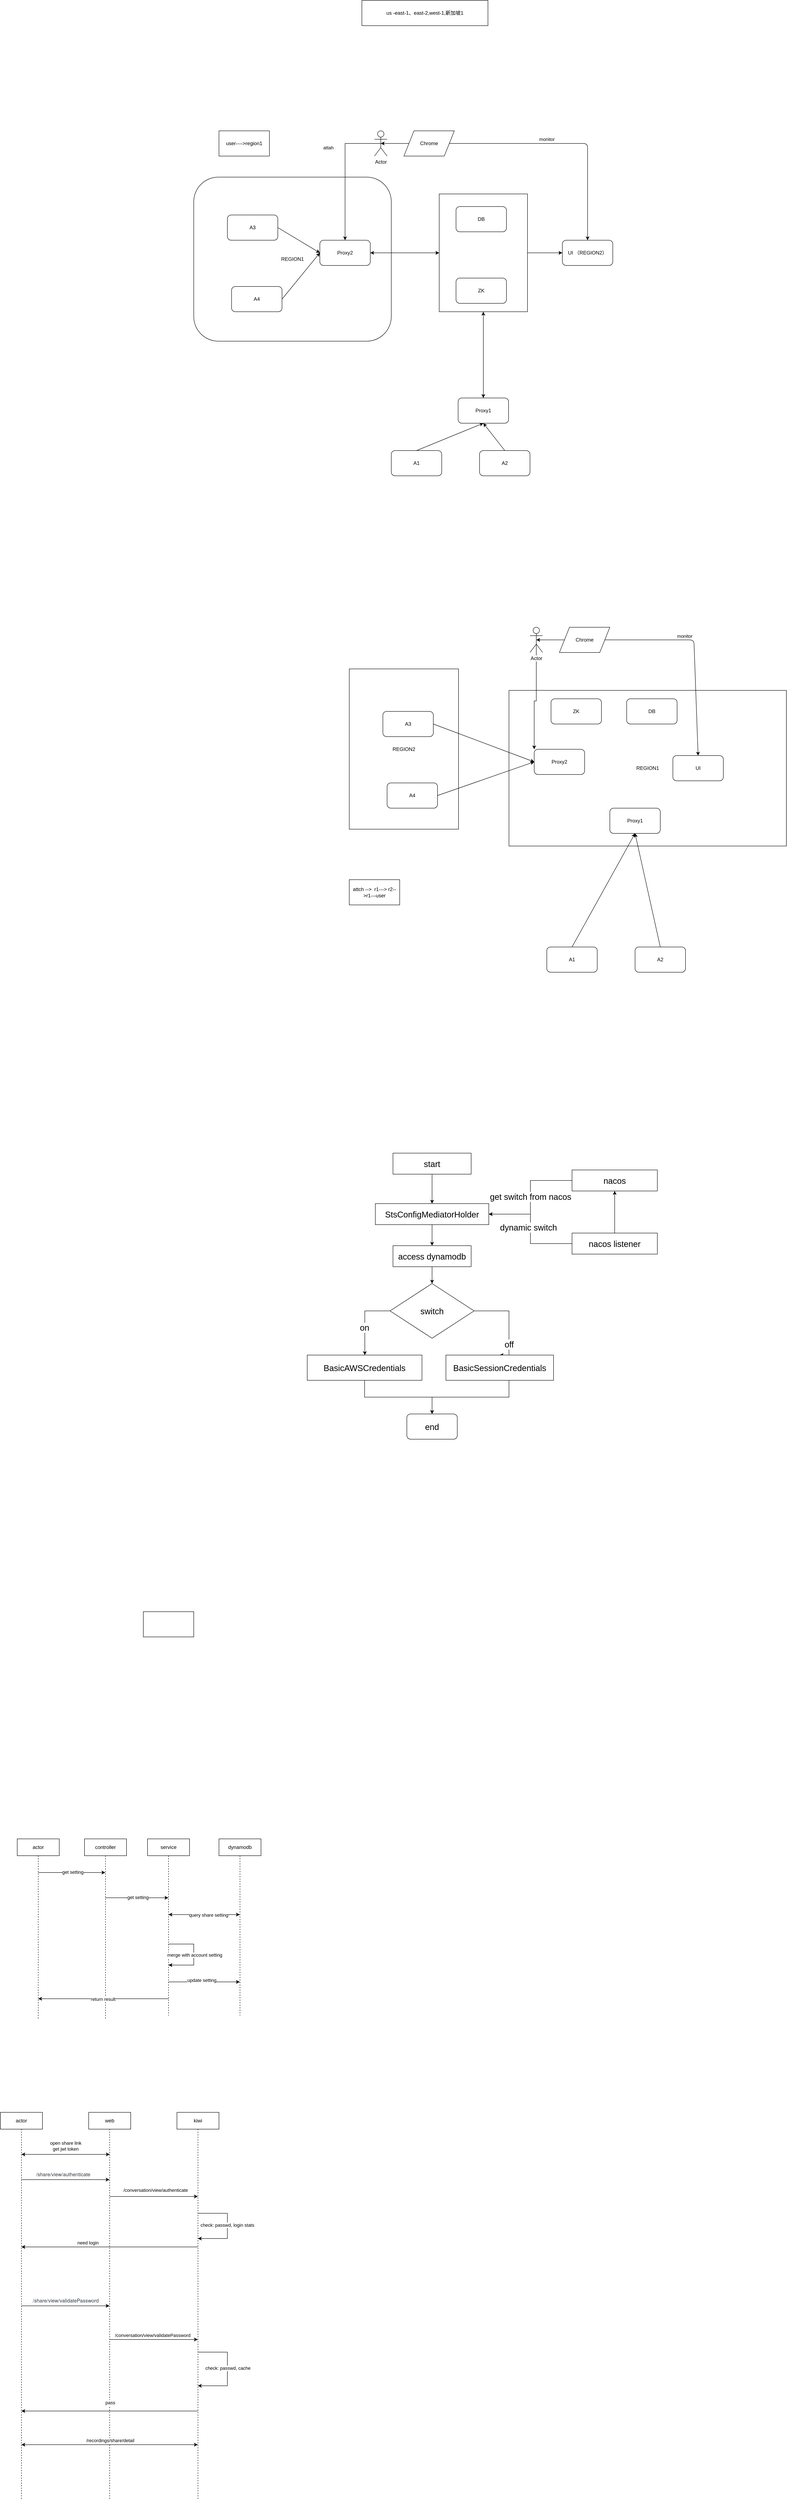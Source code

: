 <mxfile version="21.3.3" type="github">
  <diagram id="3rOCGKYBG2pdvaZSM_1T" name="Page-1">
    <mxGraphModel dx="2071" dy="811" grid="1" gridSize="10" guides="1" tooltips="1" connect="1" arrows="1" fold="1" page="1" pageScale="1" pageWidth="827" pageHeight="1169" math="0" shadow="0">
      <root>
        <mxCell id="0" />
        <mxCell id="1" parent="0" />
        <mxCell id="50LBui8sS1tnswhIV1ka-1" value="REGION2" style="rounded=0;whiteSpace=wrap;html=1;" parent="1" vertex="1">
          <mxGeometry x="250" y="1799" width="260" height="381" as="geometry" />
        </mxCell>
        <mxCell id="50LBui8sS1tnswhIV1ka-2" value="REGION1" style="rounded=1;whiteSpace=wrap;html=1;" parent="1" vertex="1">
          <mxGeometry x="-120" y="630" width="470" height="390" as="geometry" />
        </mxCell>
        <mxCell id="50LBui8sS1tnswhIV1ka-3" value="" style="rounded=0;whiteSpace=wrap;html=1;" parent="1" vertex="1">
          <mxGeometry x="464" y="670" width="210" height="280" as="geometry" />
        </mxCell>
        <mxCell id="50LBui8sS1tnswhIV1ka-4" value="UI （REGION2）" style="rounded=1;whiteSpace=wrap;html=1;" parent="1" vertex="1">
          <mxGeometry x="757" y="780" width="120" height="60" as="geometry" />
        </mxCell>
        <mxCell id="50LBui8sS1tnswhIV1ka-5" value="Proxy1" style="rounded=1;whiteSpace=wrap;html=1;" parent="1" vertex="1">
          <mxGeometry x="509" y="1155" width="120" height="60" as="geometry" />
        </mxCell>
        <mxCell id="50LBui8sS1tnswhIV1ka-6" value="DB" style="rounded=1;whiteSpace=wrap;html=1;" parent="1" vertex="1">
          <mxGeometry x="504" y="700" width="120" height="60" as="geometry" />
        </mxCell>
        <mxCell id="50LBui8sS1tnswhIV1ka-7" value="ZK" style="rounded=1;whiteSpace=wrap;html=1;" parent="1" vertex="1">
          <mxGeometry x="504" y="870" width="120" height="60" as="geometry" />
        </mxCell>
        <mxCell id="50LBui8sS1tnswhIV1ka-8" value="Proxy2" style="rounded=1;whiteSpace=wrap;html=1;" parent="1" vertex="1">
          <mxGeometry x="180" y="780" width="120" height="60" as="geometry" />
        </mxCell>
        <mxCell id="50LBui8sS1tnswhIV1ka-9" value="" style="endArrow=classic;startArrow=classic;html=1;entryX=0.5;entryY=1;entryDx=0;entryDy=0;exitX=0.5;exitY=0;exitDx=0;exitDy=0;" parent="1" source="50LBui8sS1tnswhIV1ka-5" target="50LBui8sS1tnswhIV1ka-3" edge="1">
          <mxGeometry width="50" height="50" relative="1" as="geometry">
            <mxPoint x="440" y="1120" as="sourcePoint" />
            <mxPoint x="490" y="1070" as="targetPoint" />
          </mxGeometry>
        </mxCell>
        <mxCell id="50LBui8sS1tnswhIV1ka-10" value="" style="endArrow=classic;startArrow=classic;html=1;entryX=0;entryY=0.5;entryDx=0;entryDy=0;exitX=1;exitY=0.5;exitDx=0;exitDy=0;" parent="1" source="50LBui8sS1tnswhIV1ka-8" target="50LBui8sS1tnswhIV1ka-3" edge="1">
          <mxGeometry width="50" height="50" relative="1" as="geometry">
            <mxPoint x="440" y="1120" as="sourcePoint" />
            <mxPoint x="490" y="1070" as="targetPoint" />
          </mxGeometry>
        </mxCell>
        <mxCell id="50LBui8sS1tnswhIV1ka-11" value="A1" style="rounded=1;whiteSpace=wrap;html=1;" parent="1" vertex="1">
          <mxGeometry x="350" y="1280" width="120" height="60" as="geometry" />
        </mxCell>
        <mxCell id="50LBui8sS1tnswhIV1ka-12" value="A2" style="rounded=1;whiteSpace=wrap;html=1;" parent="1" vertex="1">
          <mxGeometry x="560" y="1280" width="120" height="60" as="geometry" />
        </mxCell>
        <mxCell id="50LBui8sS1tnswhIV1ka-13" value="A3" style="rounded=1;whiteSpace=wrap;html=1;" parent="1" vertex="1">
          <mxGeometry x="-40" y="720" width="120" height="60" as="geometry" />
        </mxCell>
        <mxCell id="50LBui8sS1tnswhIV1ka-14" value="A4" style="rounded=1;whiteSpace=wrap;html=1;" parent="1" vertex="1">
          <mxGeometry x="-30" y="890" width="120" height="60" as="geometry" />
        </mxCell>
        <mxCell id="50LBui8sS1tnswhIV1ka-15" value="" style="endArrow=classic;html=1;exitX=1;exitY=0.5;exitDx=0;exitDy=0;entryX=0;entryY=0.5;entryDx=0;entryDy=0;" parent="1" source="50LBui8sS1tnswhIV1ka-13" target="50LBui8sS1tnswhIV1ka-8" edge="1">
          <mxGeometry width="50" height="50" relative="1" as="geometry">
            <mxPoint x="440" y="1120" as="sourcePoint" />
            <mxPoint x="490" y="1070" as="targetPoint" />
          </mxGeometry>
        </mxCell>
        <mxCell id="50LBui8sS1tnswhIV1ka-16" value="" style="endArrow=classic;html=1;exitX=1;exitY=0.5;exitDx=0;exitDy=0;entryX=0;entryY=0.5;entryDx=0;entryDy=0;" parent="1" source="50LBui8sS1tnswhIV1ka-14" target="50LBui8sS1tnswhIV1ka-8" edge="1">
          <mxGeometry width="50" height="50" relative="1" as="geometry">
            <mxPoint x="440" y="1120" as="sourcePoint" />
            <mxPoint x="490" y="1070" as="targetPoint" />
          </mxGeometry>
        </mxCell>
        <mxCell id="50LBui8sS1tnswhIV1ka-17" value="" style="endArrow=classic;html=1;exitX=0.5;exitY=0;exitDx=0;exitDy=0;entryX=0.5;entryY=1;entryDx=0;entryDy=0;" parent="1" source="50LBui8sS1tnswhIV1ka-11" target="50LBui8sS1tnswhIV1ka-5" edge="1">
          <mxGeometry width="50" height="50" relative="1" as="geometry">
            <mxPoint x="440" y="1120" as="sourcePoint" />
            <mxPoint x="490" y="1070" as="targetPoint" />
          </mxGeometry>
        </mxCell>
        <mxCell id="50LBui8sS1tnswhIV1ka-18" value="" style="endArrow=classic;html=1;exitX=0.5;exitY=0;exitDx=0;exitDy=0;entryX=0.5;entryY=1;entryDx=0;entryDy=0;" parent="1" source="50LBui8sS1tnswhIV1ka-12" target="50LBui8sS1tnswhIV1ka-5" edge="1">
          <mxGeometry width="50" height="50" relative="1" as="geometry">
            <mxPoint x="440" y="1120" as="sourcePoint" />
            <mxPoint x="490" y="1070" as="targetPoint" />
          </mxGeometry>
        </mxCell>
        <mxCell id="50LBui8sS1tnswhIV1ka-19" value="" style="endArrow=classic;html=1;entryX=0;entryY=0.5;entryDx=0;entryDy=0;exitX=1;exitY=0.5;exitDx=0;exitDy=0;" parent="1" source="50LBui8sS1tnswhIV1ka-3" target="50LBui8sS1tnswhIV1ka-4" edge="1">
          <mxGeometry width="50" height="50" relative="1" as="geometry">
            <mxPoint x="440" y="1120" as="sourcePoint" />
            <mxPoint x="490" y="1070" as="targetPoint" />
          </mxGeometry>
        </mxCell>
        <mxCell id="50LBui8sS1tnswhIV1ka-20" style="edgeStyle=orthogonalEdgeStyle;rounded=0;orthogonalLoop=1;jettySize=auto;html=1;exitX=0.5;exitY=0.5;exitDx=0;exitDy=0;exitPerimeter=0;" parent="1" source="50LBui8sS1tnswhIV1ka-22" target="50LBui8sS1tnswhIV1ka-8" edge="1">
          <mxGeometry relative="1" as="geometry" />
        </mxCell>
        <mxCell id="50LBui8sS1tnswhIV1ka-21" value="attah" style="edgeLabel;html=1;align=center;verticalAlign=middle;resizable=0;points=[];" parent="50LBui8sS1tnswhIV1ka-20" vertex="1" connectable="0">
          <mxGeometry x="-0.46" y="23" relative="1" as="geometry">
            <mxPoint x="-63" y="10" as="offset" />
          </mxGeometry>
        </mxCell>
        <mxCell id="50LBui8sS1tnswhIV1ka-22" value="Actor" style="shape=umlActor;verticalLabelPosition=bottom;labelBackgroundColor=#ffffff;verticalAlign=top;html=1;outlineConnect=0;" parent="1" vertex="1">
          <mxGeometry x="310" y="520" width="30" height="60" as="geometry" />
        </mxCell>
        <mxCell id="50LBui8sS1tnswhIV1ka-23" value="" style="endArrow=classic;startArrow=classic;html=1;exitX=0.5;exitY=0.5;exitDx=0;exitDy=0;exitPerimeter=0;entryX=0.5;entryY=0;entryDx=0;entryDy=0;" parent="1" source="50LBui8sS1tnswhIV1ka-22" target="50LBui8sS1tnswhIV1ka-4" edge="1">
          <mxGeometry width="50" height="50" relative="1" as="geometry">
            <mxPoint x="325" y="550" as="sourcePoint" />
            <mxPoint x="817" y="780" as="targetPoint" />
            <Array as="points">
              <mxPoint x="817" y="550" />
            </Array>
          </mxGeometry>
        </mxCell>
        <mxCell id="50LBui8sS1tnswhIV1ka-24" value="monitor" style="edgeLabel;html=1;align=center;verticalAlign=middle;resizable=0;points=[];" parent="50LBui8sS1tnswhIV1ka-23" vertex="1" connectable="0">
          <mxGeometry x="0.155" relative="1" as="geometry">
            <mxPoint x="-22" y="-10" as="offset" />
          </mxGeometry>
        </mxCell>
        <mxCell id="50LBui8sS1tnswhIV1ka-25" value="Chrome" style="shape=parallelogram;perimeter=parallelogramPerimeter;whiteSpace=wrap;html=1;" parent="1" vertex="1">
          <mxGeometry x="380" y="520" width="120" height="60" as="geometry" />
        </mxCell>
        <mxCell id="50LBui8sS1tnswhIV1ka-26" value="REGION1" style="rounded=0;whiteSpace=wrap;html=1;" parent="1" vertex="1">
          <mxGeometry x="630" y="1850" width="660" height="370" as="geometry" />
        </mxCell>
        <mxCell id="50LBui8sS1tnswhIV1ka-27" value="UI" style="rounded=1;whiteSpace=wrap;html=1;" parent="1" vertex="1">
          <mxGeometry x="1020" y="2005" width="120" height="60" as="geometry" />
        </mxCell>
        <mxCell id="50LBui8sS1tnswhIV1ka-28" value="Proxy1" style="rounded=1;whiteSpace=wrap;html=1;" parent="1" vertex="1">
          <mxGeometry x="870" y="2130" width="120" height="60" as="geometry" />
        </mxCell>
        <mxCell id="50LBui8sS1tnswhIV1ka-29" value="DB" style="rounded=1;whiteSpace=wrap;html=1;" parent="1" vertex="1">
          <mxGeometry x="910" y="1870" width="120" height="60" as="geometry" />
        </mxCell>
        <mxCell id="50LBui8sS1tnswhIV1ka-30" value="ZK" style="rounded=1;whiteSpace=wrap;html=1;" parent="1" vertex="1">
          <mxGeometry x="730" y="1870" width="120" height="60" as="geometry" />
        </mxCell>
        <mxCell id="50LBui8sS1tnswhIV1ka-31" value="Proxy2" style="rounded=1;whiteSpace=wrap;html=1;" parent="1" vertex="1">
          <mxGeometry x="690" y="1990" width="120" height="60" as="geometry" />
        </mxCell>
        <mxCell id="50LBui8sS1tnswhIV1ka-32" value="A1" style="rounded=1;whiteSpace=wrap;html=1;" parent="1" vertex="1">
          <mxGeometry x="720" y="2460" width="120" height="60" as="geometry" />
        </mxCell>
        <mxCell id="50LBui8sS1tnswhIV1ka-33" value="A2" style="rounded=1;whiteSpace=wrap;html=1;" parent="1" vertex="1">
          <mxGeometry x="930" y="2460" width="120" height="60" as="geometry" />
        </mxCell>
        <mxCell id="50LBui8sS1tnswhIV1ka-34" value="A3" style="rounded=1;whiteSpace=wrap;html=1;" parent="1" vertex="1">
          <mxGeometry x="330" y="1900" width="120" height="60" as="geometry" />
        </mxCell>
        <mxCell id="50LBui8sS1tnswhIV1ka-35" value="A4" style="rounded=1;whiteSpace=wrap;html=1;" parent="1" vertex="1">
          <mxGeometry x="340" y="2070" width="120" height="60" as="geometry" />
        </mxCell>
        <mxCell id="50LBui8sS1tnswhIV1ka-36" value="" style="endArrow=classic;html=1;exitX=1;exitY=0.5;exitDx=0;exitDy=0;entryX=0;entryY=0.5;entryDx=0;entryDy=0;" parent="1" source="50LBui8sS1tnswhIV1ka-34" target="50LBui8sS1tnswhIV1ka-31" edge="1">
          <mxGeometry width="50" height="50" relative="1" as="geometry">
            <mxPoint x="810" y="2300" as="sourcePoint" />
            <mxPoint x="860" y="2250" as="targetPoint" />
          </mxGeometry>
        </mxCell>
        <mxCell id="50LBui8sS1tnswhIV1ka-37" value="" style="endArrow=classic;html=1;exitX=1;exitY=0.5;exitDx=0;exitDy=0;entryX=0;entryY=0.5;entryDx=0;entryDy=0;" parent="1" source="50LBui8sS1tnswhIV1ka-35" target="50LBui8sS1tnswhIV1ka-31" edge="1">
          <mxGeometry width="50" height="50" relative="1" as="geometry">
            <mxPoint x="810" y="2300" as="sourcePoint" />
            <mxPoint x="860" y="2250" as="targetPoint" />
          </mxGeometry>
        </mxCell>
        <mxCell id="50LBui8sS1tnswhIV1ka-38" value="" style="endArrow=classic;html=1;exitX=0.5;exitY=0;exitDx=0;exitDy=0;entryX=0.5;entryY=1;entryDx=0;entryDy=0;" parent="1" source="50LBui8sS1tnswhIV1ka-32" target="50LBui8sS1tnswhIV1ka-28" edge="1">
          <mxGeometry width="50" height="50" relative="1" as="geometry">
            <mxPoint x="810" y="2300" as="sourcePoint" />
            <mxPoint x="860" y="2250" as="targetPoint" />
          </mxGeometry>
        </mxCell>
        <mxCell id="50LBui8sS1tnswhIV1ka-39" value="" style="endArrow=classic;html=1;exitX=0.5;exitY=0;exitDx=0;exitDy=0;entryX=0.5;entryY=1;entryDx=0;entryDy=0;" parent="1" source="50LBui8sS1tnswhIV1ka-33" target="50LBui8sS1tnswhIV1ka-28" edge="1">
          <mxGeometry width="50" height="50" relative="1" as="geometry">
            <mxPoint x="810" y="2300" as="sourcePoint" />
            <mxPoint x="860" y="2250" as="targetPoint" />
          </mxGeometry>
        </mxCell>
        <mxCell id="50LBui8sS1tnswhIV1ka-40" style="edgeStyle=orthogonalEdgeStyle;rounded=0;orthogonalLoop=1;jettySize=auto;html=1;exitX=0.5;exitY=0.5;exitDx=0;exitDy=0;exitPerimeter=0;entryX=0;entryY=0;entryDx=0;entryDy=0;" parent="1" source="50LBui8sS1tnswhIV1ka-41" target="50LBui8sS1tnswhIV1ka-31" edge="1">
          <mxGeometry relative="1" as="geometry" />
        </mxCell>
        <mxCell id="50LBui8sS1tnswhIV1ka-41" value="Actor" style="shape=umlActor;verticalLabelPosition=bottom;labelBackgroundColor=#ffffff;verticalAlign=top;html=1;outlineConnect=0;" parent="1" vertex="1">
          <mxGeometry x="680" y="1700" width="30" height="60" as="geometry" />
        </mxCell>
        <mxCell id="50LBui8sS1tnswhIV1ka-42" value="" style="endArrow=classic;startArrow=classic;html=1;exitX=0.5;exitY=0.5;exitDx=0;exitDy=0;exitPerimeter=0;entryX=0.5;entryY=0;entryDx=0;entryDy=0;" parent="1" source="50LBui8sS1tnswhIV1ka-41" target="50LBui8sS1tnswhIV1ka-27" edge="1">
          <mxGeometry width="50" height="50" relative="1" as="geometry">
            <mxPoint x="695" y="1730" as="sourcePoint" />
            <mxPoint x="1187" y="1960" as="targetPoint" />
            <Array as="points">
              <mxPoint x="1070" y="1730" />
            </Array>
          </mxGeometry>
        </mxCell>
        <mxCell id="50LBui8sS1tnswhIV1ka-43" value="monitor" style="edgeLabel;html=1;align=center;verticalAlign=middle;resizable=0;points=[];" parent="50LBui8sS1tnswhIV1ka-42" vertex="1" connectable="0">
          <mxGeometry x="0.155" relative="1" as="geometry">
            <mxPoint x="-22" y="-10" as="offset" />
          </mxGeometry>
        </mxCell>
        <mxCell id="50LBui8sS1tnswhIV1ka-44" value="Chrome" style="shape=parallelogram;perimeter=parallelogramPerimeter;whiteSpace=wrap;html=1;" parent="1" vertex="1">
          <mxGeometry x="750" y="1700" width="120" height="60" as="geometry" />
        </mxCell>
        <mxCell id="50LBui8sS1tnswhIV1ka-45" value="attch --&amp;gt;&amp;nbsp; r1---&amp;gt; r2--&amp;gt;r1---user" style="rounded=0;whiteSpace=wrap;html=1;" parent="1" vertex="1">
          <mxGeometry x="250" y="2300" width="120" height="60" as="geometry" />
        </mxCell>
        <mxCell id="50LBui8sS1tnswhIV1ka-46" value="user----&amp;gt;region1" style="rounded=0;whiteSpace=wrap;html=1;" parent="1" vertex="1">
          <mxGeometry x="-60" y="520" width="120" height="60" as="geometry" />
        </mxCell>
        <mxCell id="50LBui8sS1tnswhIV1ka-47" value="us -east-1、east-2,west-1,新加坡1" style="rounded=0;whiteSpace=wrap;html=1;" parent="1" vertex="1">
          <mxGeometry x="280" y="210" width="300" height="60" as="geometry" />
        </mxCell>
        <mxCell id="GGoEMhuIVAGTVx5QSTLp-7" value="" style="edgeStyle=orthogonalEdgeStyle;rounded=0;orthogonalLoop=1;jettySize=auto;html=1;fontSize=20;" parent="1" source="GGoEMhuIVAGTVx5QSTLp-1" target="GGoEMhuIVAGTVx5QSTLp-2" edge="1">
          <mxGeometry relative="1" as="geometry" />
        </mxCell>
        <mxCell id="GGoEMhuIVAGTVx5QSTLp-1" value="&lt;font style=&quot;font-size: 20px;&quot;&gt;start&lt;/font&gt;" style="rounded=0;whiteSpace=wrap;html=1;" parent="1" vertex="1">
          <mxGeometry x="354" y="2950" width="186" height="50" as="geometry" />
        </mxCell>
        <mxCell id="GGoEMhuIVAGTVx5QSTLp-8" value="" style="edgeStyle=orthogonalEdgeStyle;rounded=0;orthogonalLoop=1;jettySize=auto;html=1;fontSize=20;" parent="1" source="GGoEMhuIVAGTVx5QSTLp-2" target="GGoEMhuIVAGTVx5QSTLp-4" edge="1">
          <mxGeometry relative="1" as="geometry" />
        </mxCell>
        <mxCell id="GGoEMhuIVAGTVx5QSTLp-2" value="&lt;font style=&quot;font-size: 20px;&quot;&gt;StsConfigMediatorHolder&lt;/font&gt;" style="rounded=0;whiteSpace=wrap;html=1;" parent="1" vertex="1">
          <mxGeometry x="312" y="3070" width="270" height="50" as="geometry" />
        </mxCell>
        <mxCell id="GGoEMhuIVAGTVx5QSTLp-5" style="edgeStyle=orthogonalEdgeStyle;rounded=0;orthogonalLoop=1;jettySize=auto;html=1;entryX=1;entryY=0.5;entryDx=0;entryDy=0;fontSize=20;" parent="1" source="GGoEMhuIVAGTVx5QSTLp-3" target="GGoEMhuIVAGTVx5QSTLp-2" edge="1">
          <mxGeometry relative="1" as="geometry" />
        </mxCell>
        <mxCell id="GGoEMhuIVAGTVx5QSTLp-6" value="get switch from nacos" style="edgeLabel;html=1;align=center;verticalAlign=middle;resizable=0;points=[];fontSize=20;" parent="GGoEMhuIVAGTVx5QSTLp-5" vertex="1" connectable="0">
          <mxGeometry x="-0.017" relative="1" as="geometry">
            <mxPoint as="offset" />
          </mxGeometry>
        </mxCell>
        <mxCell id="GGoEMhuIVAGTVx5QSTLp-3" value="&lt;font style=&quot;font-size: 20px;&quot;&gt;nacos&lt;/font&gt;" style="rounded=0;whiteSpace=wrap;html=1;" parent="1" vertex="1">
          <mxGeometry x="780" y="2990" width="203" height="50" as="geometry" />
        </mxCell>
        <mxCell id="GGoEMhuIVAGTVx5QSTLp-15" value="" style="edgeStyle=orthogonalEdgeStyle;rounded=0;orthogonalLoop=1;jettySize=auto;html=1;fontSize=20;" parent="1" source="GGoEMhuIVAGTVx5QSTLp-4" target="GGoEMhuIVAGTVx5QSTLp-14" edge="1">
          <mxGeometry relative="1" as="geometry" />
        </mxCell>
        <mxCell id="GGoEMhuIVAGTVx5QSTLp-4" value="&lt;font style=&quot;font-size: 20px;&quot;&gt;access dynamodb&lt;/font&gt;" style="rounded=0;whiteSpace=wrap;html=1;" parent="1" vertex="1">
          <mxGeometry x="354" y="3170" width="186" height="50" as="geometry" />
        </mxCell>
        <mxCell id="GGoEMhuIVAGTVx5QSTLp-11" value="" style="edgeStyle=orthogonalEdgeStyle;rounded=0;orthogonalLoop=1;jettySize=auto;html=1;fontSize=20;" parent="1" source="GGoEMhuIVAGTVx5QSTLp-10" target="GGoEMhuIVAGTVx5QSTLp-3" edge="1">
          <mxGeometry relative="1" as="geometry" />
        </mxCell>
        <mxCell id="GGoEMhuIVAGTVx5QSTLp-12" style="edgeStyle=orthogonalEdgeStyle;rounded=0;orthogonalLoop=1;jettySize=auto;html=1;entryX=1;entryY=0.5;entryDx=0;entryDy=0;fontSize=20;" parent="1" source="GGoEMhuIVAGTVx5QSTLp-10" target="GGoEMhuIVAGTVx5QSTLp-2" edge="1">
          <mxGeometry relative="1" as="geometry" />
        </mxCell>
        <mxCell id="GGoEMhuIVAGTVx5QSTLp-13" value="dynamic switch" style="edgeLabel;html=1;align=center;verticalAlign=middle;resizable=0;points=[];fontSize=20;" parent="GGoEMhuIVAGTVx5QSTLp-12" vertex="1" connectable="0">
          <mxGeometry x="0.035" y="5" relative="1" as="geometry">
            <mxPoint as="offset" />
          </mxGeometry>
        </mxCell>
        <mxCell id="GGoEMhuIVAGTVx5QSTLp-10" value="&lt;font style=&quot;font-size: 20px;&quot;&gt;nacos listener&lt;/font&gt;" style="rounded=0;whiteSpace=wrap;html=1;" parent="1" vertex="1">
          <mxGeometry x="780" y="3140" width="203" height="50" as="geometry" />
        </mxCell>
        <mxCell id="GGoEMhuIVAGTVx5QSTLp-20" style="edgeStyle=orthogonalEdgeStyle;rounded=0;orthogonalLoop=1;jettySize=auto;html=1;fontSize=20;" parent="1" source="GGoEMhuIVAGTVx5QSTLp-14" target="GGoEMhuIVAGTVx5QSTLp-18" edge="1">
          <mxGeometry x="0.758" y="-41" relative="1" as="geometry">
            <Array as="points">
              <mxPoint x="287" y="3325" />
            </Array>
            <mxPoint x="34" y="-40" as="offset" />
          </mxGeometry>
        </mxCell>
        <mxCell id="GGoEMhuIVAGTVx5QSTLp-23" value="on" style="edgeLabel;html=1;align=center;verticalAlign=middle;resizable=0;points=[];fontSize=20;" parent="GGoEMhuIVAGTVx5QSTLp-20" vertex="1" connectable="0">
          <mxGeometry x="0.194" y="-1" relative="1" as="geometry">
            <mxPoint as="offset" />
          </mxGeometry>
        </mxCell>
        <mxCell id="GGoEMhuIVAGTVx5QSTLp-22" style="edgeStyle=orthogonalEdgeStyle;rounded=0;orthogonalLoop=1;jettySize=auto;html=1;entryX=0.5;entryY=0;entryDx=0;entryDy=0;fontSize=20;" parent="1" source="GGoEMhuIVAGTVx5QSTLp-14" target="GGoEMhuIVAGTVx5QSTLp-21" edge="1">
          <mxGeometry relative="1" as="geometry">
            <Array as="points">
              <mxPoint x="630" y="3325" />
              <mxPoint x="630" y="3430" />
            </Array>
          </mxGeometry>
        </mxCell>
        <mxCell id="GGoEMhuIVAGTVx5QSTLp-24" value="off" style="edgeLabel;html=1;align=center;verticalAlign=middle;resizable=0;points=[];fontSize=20;" parent="GGoEMhuIVAGTVx5QSTLp-22" vertex="1" connectable="0">
          <mxGeometry x="0.227" y="3" relative="1" as="geometry">
            <mxPoint x="-3" y="33" as="offset" />
          </mxGeometry>
        </mxCell>
        <mxCell id="GGoEMhuIVAGTVx5QSTLp-14" value="switch" style="rhombus;whiteSpace=wrap;html=1;fontSize=20;" parent="1" vertex="1">
          <mxGeometry x="347" y="3260" width="200" height="130" as="geometry" />
        </mxCell>
        <mxCell id="GGoEMhuIVAGTVx5QSTLp-26" style="edgeStyle=orthogonalEdgeStyle;rounded=0;orthogonalLoop=1;jettySize=auto;html=1;fontSize=20;" parent="1" source="GGoEMhuIVAGTVx5QSTLp-18" target="GGoEMhuIVAGTVx5QSTLp-25" edge="1">
          <mxGeometry relative="1" as="geometry" />
        </mxCell>
        <mxCell id="GGoEMhuIVAGTVx5QSTLp-18" value="BasicAWSCredentials" style="rounded=0;whiteSpace=wrap;html=1;fontSize=20;" parent="1" vertex="1">
          <mxGeometry x="150" y="3430" width="273" height="60" as="geometry" />
        </mxCell>
        <mxCell id="GGoEMhuIVAGTVx5QSTLp-19" value="" style="rounded=0;whiteSpace=wrap;html=1;fontSize=20;" parent="1" vertex="1">
          <mxGeometry x="-240" y="4040" width="120" height="60" as="geometry" />
        </mxCell>
        <mxCell id="GGoEMhuIVAGTVx5QSTLp-27" style="edgeStyle=orthogonalEdgeStyle;rounded=0;orthogonalLoop=1;jettySize=auto;html=1;entryX=0.5;entryY=0;entryDx=0;entryDy=0;fontSize=20;" parent="1" source="GGoEMhuIVAGTVx5QSTLp-21" target="GGoEMhuIVAGTVx5QSTLp-25" edge="1">
          <mxGeometry relative="1" as="geometry">
            <Array as="points">
              <mxPoint x="630" y="3530" />
              <mxPoint x="447" y="3530" />
            </Array>
          </mxGeometry>
        </mxCell>
        <mxCell id="GGoEMhuIVAGTVx5QSTLp-21" value="BasicSessionCredentials" style="rounded=0;whiteSpace=wrap;html=1;fontSize=20;" parent="1" vertex="1">
          <mxGeometry x="480" y="3430" width="256" height="60" as="geometry" />
        </mxCell>
        <mxCell id="GGoEMhuIVAGTVx5QSTLp-25" value="end" style="rounded=1;whiteSpace=wrap;html=1;fontSize=20;" parent="1" vertex="1">
          <mxGeometry x="387" y="3570" width="120" height="60" as="geometry" />
        </mxCell>
        <mxCell id="KRS8F08ZxtF1JTNG0fgI-2" value="actor" style="shape=umlLifeline;perimeter=lifelinePerimeter;whiteSpace=wrap;html=1;container=1;dropTarget=0;collapsible=0;recursiveResize=0;outlineConnect=0;portConstraint=eastwest;newEdgeStyle={&quot;edgeStyle&quot;:&quot;elbowEdgeStyle&quot;,&quot;elbow&quot;:&quot;vertical&quot;,&quot;curved&quot;:0,&quot;rounded&quot;:0};" vertex="1" parent="1">
          <mxGeometry x="-540" y="4580" width="100" height="430" as="geometry" />
        </mxCell>
        <mxCell id="KRS8F08ZxtF1JTNG0fgI-3" value="controller" style="shape=umlLifeline;perimeter=lifelinePerimeter;whiteSpace=wrap;html=1;container=1;dropTarget=0;collapsible=0;recursiveResize=0;outlineConnect=0;portConstraint=eastwest;newEdgeStyle={&quot;edgeStyle&quot;:&quot;elbowEdgeStyle&quot;,&quot;elbow&quot;:&quot;vertical&quot;,&quot;curved&quot;:0,&quot;rounded&quot;:0};" vertex="1" parent="1">
          <mxGeometry x="-380" y="4580" width="100" height="430" as="geometry" />
        </mxCell>
        <mxCell id="KRS8F08ZxtF1JTNG0fgI-4" value="" style="endArrow=classic;html=1;rounded=0;" edge="1" parent="1" source="KRS8F08ZxtF1JTNG0fgI-2" target="KRS8F08ZxtF1JTNG0fgI-3">
          <mxGeometry width="50" height="50" relative="1" as="geometry">
            <mxPoint x="-220" y="4750" as="sourcePoint" />
            <mxPoint x="-330" y="4700" as="targetPoint" />
            <Array as="points">
              <mxPoint x="-470" y="4660" />
              <mxPoint x="-380" y="4660" />
            </Array>
          </mxGeometry>
        </mxCell>
        <mxCell id="KRS8F08ZxtF1JTNG0fgI-5" value="get setting" style="edgeLabel;html=1;align=center;verticalAlign=middle;resizable=0;points=[];" vertex="1" connectable="0" parent="KRS8F08ZxtF1JTNG0fgI-4">
          <mxGeometry x="0.014" y="1" relative="1" as="geometry">
            <mxPoint x="1" as="offset" />
          </mxGeometry>
        </mxCell>
        <mxCell id="KRS8F08ZxtF1JTNG0fgI-6" value="service" style="shape=umlLifeline;perimeter=lifelinePerimeter;whiteSpace=wrap;html=1;container=1;dropTarget=0;collapsible=0;recursiveResize=0;outlineConnect=0;portConstraint=eastwest;newEdgeStyle={&quot;edgeStyle&quot;:&quot;elbowEdgeStyle&quot;,&quot;elbow&quot;:&quot;vertical&quot;,&quot;curved&quot;:0,&quot;rounded&quot;:0};" vertex="1" parent="1">
          <mxGeometry x="-230" y="4580" width="100" height="420" as="geometry" />
        </mxCell>
        <mxCell id="KRS8F08ZxtF1JTNG0fgI-7" value="dynamodb" style="shape=umlLifeline;perimeter=lifelinePerimeter;whiteSpace=wrap;html=1;container=1;dropTarget=0;collapsible=0;recursiveResize=0;outlineConnect=0;portConstraint=eastwest;newEdgeStyle={&quot;edgeStyle&quot;:&quot;elbowEdgeStyle&quot;,&quot;elbow&quot;:&quot;vertical&quot;,&quot;curved&quot;:0,&quot;rounded&quot;:0};" vertex="1" parent="1">
          <mxGeometry x="-60" y="4580" width="100" height="420" as="geometry" />
        </mxCell>
        <mxCell id="KRS8F08ZxtF1JTNG0fgI-8" value="" style="endArrow=classic;html=1;rounded=0;" edge="1" parent="1" source="KRS8F08ZxtF1JTNG0fgI-3" target="KRS8F08ZxtF1JTNG0fgI-6">
          <mxGeometry width="50" height="50" relative="1" as="geometry">
            <mxPoint x="-480" y="4670" as="sourcePoint" />
            <mxPoint x="-320" y="4670" as="targetPoint" />
            <Array as="points">
              <mxPoint x="-330" y="4720" />
              <mxPoint x="-250" y="4720" />
            </Array>
          </mxGeometry>
        </mxCell>
        <mxCell id="KRS8F08ZxtF1JTNG0fgI-9" value="get setting" style="edgeLabel;html=1;align=center;verticalAlign=middle;resizable=0;points=[];" vertex="1" connectable="0" parent="KRS8F08ZxtF1JTNG0fgI-8">
          <mxGeometry x="0.014" y="1" relative="1" as="geometry">
            <mxPoint x="1" as="offset" />
          </mxGeometry>
        </mxCell>
        <mxCell id="KRS8F08ZxtF1JTNG0fgI-10" value="" style="endArrow=classic;html=1;rounded=0;startArrow=classic;startFill=1;" edge="1" parent="1" source="KRS8F08ZxtF1JTNG0fgI-6" target="KRS8F08ZxtF1JTNG0fgI-7">
          <mxGeometry width="50" height="50" relative="1" as="geometry">
            <mxPoint x="-320" y="4730" as="sourcePoint" />
            <mxPoint x="-170" y="4730" as="targetPoint" />
            <Array as="points">
              <mxPoint x="-180" y="4760" />
              <mxPoint x="-80" y="4760" />
              <mxPoint x="-100" y="4760" />
            </Array>
          </mxGeometry>
        </mxCell>
        <mxCell id="KRS8F08ZxtF1JTNG0fgI-11" value="query share setting" style="edgeLabel;html=1;align=center;verticalAlign=middle;resizable=0;points=[];" vertex="1" connectable="0" parent="KRS8F08ZxtF1JTNG0fgI-10">
          <mxGeometry x="0.014" y="1" relative="1" as="geometry">
            <mxPoint x="1" as="offset" />
          </mxGeometry>
        </mxCell>
        <mxCell id="KRS8F08ZxtF1JTNG0fgI-12" value="" style="endArrow=classic;html=1;rounded=0;" edge="1" parent="1" source="KRS8F08ZxtF1JTNG0fgI-6" target="KRS8F08ZxtF1JTNG0fgI-6">
          <mxGeometry width="50" height="50" relative="1" as="geometry">
            <mxPoint x="-320" y="4730" as="sourcePoint" />
            <mxPoint x="-170" y="4730" as="targetPoint" />
            <Array as="points">
              <mxPoint x="-180" y="4830" />
              <mxPoint x="-120" y="4830" />
              <mxPoint x="-120" y="4880" />
            </Array>
          </mxGeometry>
        </mxCell>
        <mxCell id="KRS8F08ZxtF1JTNG0fgI-13" value="merge with account setting" style="edgeLabel;html=1;align=center;verticalAlign=middle;resizable=0;points=[];" vertex="1" connectable="0" parent="KRS8F08ZxtF1JTNG0fgI-12">
          <mxGeometry x="0.014" y="1" relative="1" as="geometry">
            <mxPoint x="1" as="offset" />
          </mxGeometry>
        </mxCell>
        <mxCell id="KRS8F08ZxtF1JTNG0fgI-14" value="" style="endArrow=classic;html=1;rounded=0;" edge="1" parent="1" source="KRS8F08ZxtF1JTNG0fgI-6" target="KRS8F08ZxtF1JTNG0fgI-2">
          <mxGeometry width="50" height="50" relative="1" as="geometry">
            <mxPoint x="-320" y="4730" as="sourcePoint" />
            <mxPoint x="-170" y="4730" as="targetPoint" />
            <Array as="points">
              <mxPoint x="-180" y="4960" />
              <mxPoint x="-410" y="4960" />
            </Array>
          </mxGeometry>
        </mxCell>
        <mxCell id="KRS8F08ZxtF1JTNG0fgI-15" value="return result" style="edgeLabel;html=1;align=center;verticalAlign=middle;resizable=0;points=[];" vertex="1" connectable="0" parent="KRS8F08ZxtF1JTNG0fgI-14">
          <mxGeometry x="0.014" y="1" relative="1" as="geometry">
            <mxPoint x="1" as="offset" />
          </mxGeometry>
        </mxCell>
        <mxCell id="KRS8F08ZxtF1JTNG0fgI-16" value="" style="endArrow=classic;html=1;rounded=0;" edge="1" parent="1" source="KRS8F08ZxtF1JTNG0fgI-6" target="KRS8F08ZxtF1JTNG0fgI-7">
          <mxGeometry width="50" height="50" relative="1" as="geometry">
            <mxPoint x="-220" y="4840" as="sourcePoint" />
            <mxPoint x="-170" y="4790" as="targetPoint" />
            <Array as="points">
              <mxPoint x="-90" y="4920" />
            </Array>
          </mxGeometry>
        </mxCell>
        <mxCell id="KRS8F08ZxtF1JTNG0fgI-17" value="update setting" style="edgeLabel;html=1;align=center;verticalAlign=middle;resizable=0;points=[];" vertex="1" connectable="0" parent="KRS8F08ZxtF1JTNG0fgI-16">
          <mxGeometry x="-0.065" y="4" relative="1" as="geometry">
            <mxPoint as="offset" />
          </mxGeometry>
        </mxCell>
        <mxCell id="KRS8F08ZxtF1JTNG0fgI-18" value="actor" style="shape=umlLifeline;perimeter=lifelinePerimeter;whiteSpace=wrap;html=1;container=1;dropTarget=0;collapsible=0;recursiveResize=0;outlineConnect=0;portConstraint=eastwest;newEdgeStyle={&quot;edgeStyle&quot;:&quot;elbowEdgeStyle&quot;,&quot;elbow&quot;:&quot;vertical&quot;,&quot;curved&quot;:0,&quot;rounded&quot;:0};" vertex="1" parent="1">
          <mxGeometry x="-580" y="5230" width="100" height="920" as="geometry" />
        </mxCell>
        <mxCell id="KRS8F08ZxtF1JTNG0fgI-19" value="web" style="shape=umlLifeline;perimeter=lifelinePerimeter;whiteSpace=wrap;html=1;container=1;dropTarget=0;collapsible=0;recursiveResize=0;outlineConnect=0;portConstraint=eastwest;newEdgeStyle={&quot;edgeStyle&quot;:&quot;elbowEdgeStyle&quot;,&quot;elbow&quot;:&quot;vertical&quot;,&quot;curved&quot;:0,&quot;rounded&quot;:0};" vertex="1" parent="1">
          <mxGeometry x="-370" y="5230" width="100" height="920" as="geometry" />
        </mxCell>
        <mxCell id="KRS8F08ZxtF1JTNG0fgI-20" value="kiwi" style="shape=umlLifeline;perimeter=lifelinePerimeter;whiteSpace=wrap;html=1;container=1;dropTarget=0;collapsible=0;recursiveResize=0;outlineConnect=0;portConstraint=eastwest;newEdgeStyle={&quot;edgeStyle&quot;:&quot;elbowEdgeStyle&quot;,&quot;elbow&quot;:&quot;vertical&quot;,&quot;curved&quot;:0,&quot;rounded&quot;:0};" vertex="1" parent="1">
          <mxGeometry x="-160" y="5230" width="100" height="920" as="geometry" />
        </mxCell>
        <mxCell id="KRS8F08ZxtF1JTNG0fgI-21" value="" style="endArrow=classic;html=1;rounded=0;startArrow=classic;startFill=1;" edge="1" parent="1" source="KRS8F08ZxtF1JTNG0fgI-18">
          <mxGeometry width="50" height="50" relative="1" as="geometry">
            <mxPoint x="-220" y="5380" as="sourcePoint" />
            <mxPoint x="-320" y="5330" as="targetPoint" />
          </mxGeometry>
        </mxCell>
        <mxCell id="KRS8F08ZxtF1JTNG0fgI-22" value="open share link&lt;br&gt;get jwt token" style="edgeLabel;html=1;align=center;verticalAlign=middle;resizable=0;points=[];" vertex="1" connectable="0" parent="KRS8F08ZxtF1JTNG0fgI-21">
          <mxGeometry x="-0.009" y="1" relative="1" as="geometry">
            <mxPoint x="1" y="-19" as="offset" />
          </mxGeometry>
        </mxCell>
        <mxCell id="KRS8F08ZxtF1JTNG0fgI-23" value="" style="endArrow=classic;html=1;rounded=0;" edge="1" parent="1" source="KRS8F08ZxtF1JTNG0fgI-18" target="KRS8F08ZxtF1JTNG0fgI-19">
          <mxGeometry width="50" height="50" relative="1" as="geometry">
            <mxPoint x="-220" y="5380" as="sourcePoint" />
            <mxPoint x="-170" y="5330" as="targetPoint" />
            <Array as="points">
              <mxPoint x="-430" y="5390" />
            </Array>
          </mxGeometry>
        </mxCell>
        <mxCell id="KRS8F08ZxtF1JTNG0fgI-24" value="&lt;div style=&quot;display: flex; line-height: 20px; padding-left: 8px; gap: 12px; user-select: text; margin-top: 2px; color: rgb(48, 57, 66); font-family: &amp;quot;.SFNSDisplay-Regular&amp;quot;, &amp;quot;Helvetica Neue&amp;quot;, &amp;quot;Lucida Grande&amp;quot;, sans-serif; font-size: 12px; text-align: start;&quot; class=&quot;row&quot;&gt;&lt;div style=&quot;word-break: break-all;&quot; class=&quot;header-value&quot;&gt;/share/view/authenticate&lt;/div&gt;&lt;div&gt;&lt;br&gt;&lt;/div&gt;&lt;/div&gt;&lt;div style=&quot;display: flex; line-height: 20px; padding-left: 8px; gap: 12px; user-select: text; color: rgb(48, 57, 66); font-family: &amp;quot;.SFNSDisplay-Regular&amp;quot;, &amp;quot;Helvetica Neue&amp;quot;, &amp;quot;Lucida Grande&amp;quot;, sans-serif; font-size: 12px; text-align: start;&quot; class=&quot;row&quot;&gt;&lt;/div&gt;" style="edgeLabel;html=1;align=center;verticalAlign=middle;resizable=0;points=[];" vertex="1" connectable="0" parent="KRS8F08ZxtF1JTNG0fgI-23">
          <mxGeometry x="-0.112" y="-1" relative="1" as="geometry">
            <mxPoint x="8" y="-16" as="offset" />
          </mxGeometry>
        </mxCell>
        <mxCell id="KRS8F08ZxtF1JTNG0fgI-26" value="" style="endArrow=classic;startArrow=none;html=1;rounded=0;startFill=0;" edge="1" parent="1" source="KRS8F08ZxtF1JTNG0fgI-19" target="KRS8F08ZxtF1JTNG0fgI-20">
          <mxGeometry width="50" height="50" relative="1" as="geometry">
            <mxPoint x="-220" y="5380" as="sourcePoint" />
            <mxPoint x="-170" y="5330" as="targetPoint" />
            <Array as="points">
              <mxPoint x="-220" y="5430" />
            </Array>
          </mxGeometry>
        </mxCell>
        <mxCell id="KRS8F08ZxtF1JTNG0fgI-27" value="&lt;div style=&quot;background-color: rgb(43, 43, 43); color: rgb(169, 183, 198); font-family: &amp;quot;JetBrains Mono&amp;quot;, monospace; font-size: 10.5pt;&quot;&gt;&lt;br&gt;&lt;/div&gt;" style="edgeLabel;html=1;align=center;verticalAlign=middle;resizable=0;points=[];" vertex="1" connectable="0" parent="KRS8F08ZxtF1JTNG0fgI-26">
          <mxGeometry x="0.184" y="-1" relative="1" as="geometry">
            <mxPoint x="1" as="offset" />
          </mxGeometry>
        </mxCell>
        <mxCell id="KRS8F08ZxtF1JTNG0fgI-28" value="/conversation/view/authenticate" style="edgeLabel;html=1;align=center;verticalAlign=middle;resizable=0;points=[];" vertex="1" connectable="0" parent="KRS8F08ZxtF1JTNG0fgI-26">
          <mxGeometry x="-0.184" y="-1" relative="1" as="geometry">
            <mxPoint x="23" y="-16" as="offset" />
          </mxGeometry>
        </mxCell>
        <mxCell id="KRS8F08ZxtF1JTNG0fgI-29" value="" style="endArrow=classic;html=1;rounded=0;" edge="1" parent="1" source="KRS8F08ZxtF1JTNG0fgI-20" target="KRS8F08ZxtF1JTNG0fgI-18">
          <mxGeometry width="50" height="50" relative="1" as="geometry">
            <mxPoint x="-220" y="5550" as="sourcePoint" />
            <mxPoint x="-170" y="5500" as="targetPoint" />
            <Array as="points">
              <mxPoint x="-220" y="5550" />
            </Array>
          </mxGeometry>
        </mxCell>
        <mxCell id="KRS8F08ZxtF1JTNG0fgI-30" value="need login" style="edgeLabel;html=1;align=center;verticalAlign=middle;resizable=0;points=[];" vertex="1" connectable="0" parent="KRS8F08ZxtF1JTNG0fgI-29">
          <mxGeometry x="0.357" y="2" relative="1" as="geometry">
            <mxPoint x="23" y="-12" as="offset" />
          </mxGeometry>
        </mxCell>
        <mxCell id="KRS8F08ZxtF1JTNG0fgI-31" value="" style="endArrow=classic;html=1;rounded=0;" edge="1" parent="1" source="KRS8F08ZxtF1JTNG0fgI-20" target="KRS8F08ZxtF1JTNG0fgI-20">
          <mxGeometry width="50" height="50" relative="1" as="geometry">
            <mxPoint x="-220" y="5530" as="sourcePoint" />
            <mxPoint x="-170" y="5480" as="targetPoint" />
            <Array as="points">
              <mxPoint x="-40" y="5470" />
              <mxPoint x="-40" y="5530" />
            </Array>
          </mxGeometry>
        </mxCell>
        <mxCell id="KRS8F08ZxtF1JTNG0fgI-32" value="check: passwd, login stats&amp;nbsp;" style="edgeLabel;html=1;align=center;verticalAlign=middle;resizable=0;points=[];" vertex="1" connectable="0" parent="KRS8F08ZxtF1JTNG0fgI-31">
          <mxGeometry x="-0.03" y="1" relative="1" as="geometry">
            <mxPoint y="1" as="offset" />
          </mxGeometry>
        </mxCell>
        <mxCell id="KRS8F08ZxtF1JTNG0fgI-36" value="" style="endArrow=classic;html=1;rounded=0;" edge="1" parent="1" source="KRS8F08ZxtF1JTNG0fgI-18" target="KRS8F08ZxtF1JTNG0fgI-19">
          <mxGeometry width="50" height="50" relative="1" as="geometry">
            <mxPoint x="-520" y="5400" as="sourcePoint" />
            <mxPoint x="-310" y="5400" as="targetPoint" />
            <Array as="points">
              <mxPoint x="-430" y="5690" />
            </Array>
          </mxGeometry>
        </mxCell>
        <mxCell id="KRS8F08ZxtF1JTNG0fgI-37" value="&lt;div style=&quot;display: flex; line-height: 20px; padding-left: 8px; gap: 12px; user-select: text; margin-top: 2px; color: rgb(48, 57, 66); font-family: &amp;quot;.SFNSDisplay-Regular&amp;quot;, &amp;quot;Helvetica Neue&amp;quot;, &amp;quot;Lucida Grande&amp;quot;, sans-serif; font-size: 12px; text-align: start;&quot; class=&quot;row&quot;&gt;&lt;div&gt;/share/view/validatePassword&lt;br&gt;&lt;/div&gt;&lt;/div&gt;&lt;div style=&quot;display: flex; line-height: 20px; padding-left: 8px; gap: 12px; user-select: text; color: rgb(48, 57, 66); font-family: &amp;quot;.SFNSDisplay-Regular&amp;quot;, &amp;quot;Helvetica Neue&amp;quot;, &amp;quot;Lucida Grande&amp;quot;, sans-serif; font-size: 12px; text-align: start;&quot; class=&quot;row&quot;&gt;&lt;/div&gt;" style="edgeLabel;html=1;align=center;verticalAlign=middle;resizable=0;points=[];" vertex="1" connectable="0" parent="KRS8F08ZxtF1JTNG0fgI-36">
          <mxGeometry x="-0.112" y="-1" relative="1" as="geometry">
            <mxPoint x="8" y="-16" as="offset" />
          </mxGeometry>
        </mxCell>
        <mxCell id="KRS8F08ZxtF1JTNG0fgI-40" value="" style="endArrow=classic;html=1;rounded=0;" edge="1" parent="1" source="KRS8F08ZxtF1JTNG0fgI-19" target="KRS8F08ZxtF1JTNG0fgI-20">
          <mxGeometry width="50" height="50" relative="1" as="geometry">
            <mxPoint x="-220" y="5720" as="sourcePoint" />
            <mxPoint x="-170" y="5670" as="targetPoint" />
            <Array as="points">
              <mxPoint x="-210" y="5770" />
            </Array>
          </mxGeometry>
        </mxCell>
        <mxCell id="KRS8F08ZxtF1JTNG0fgI-41" value="/conversation/view/validatePassword" style="edgeLabel;html=1;align=center;verticalAlign=middle;resizable=0;points=[];" vertex="1" connectable="0" parent="KRS8F08ZxtF1JTNG0fgI-40">
          <mxGeometry x="-0.167" y="1" relative="1" as="geometry">
            <mxPoint x="14" y="-9" as="offset" />
          </mxGeometry>
        </mxCell>
        <mxCell id="KRS8F08ZxtF1JTNG0fgI-42" value="" style="endArrow=classic;html=1;rounded=0;" edge="1" parent="1" source="KRS8F08ZxtF1JTNG0fgI-20" target="KRS8F08ZxtF1JTNG0fgI-20">
          <mxGeometry width="50" height="50" relative="1" as="geometry">
            <mxPoint x="-100" y="5480" as="sourcePoint" />
            <mxPoint x="-100" y="5540" as="targetPoint" />
            <Array as="points">
              <mxPoint x="-40" y="5800" />
              <mxPoint x="-40" y="5880" />
            </Array>
          </mxGeometry>
        </mxCell>
        <mxCell id="KRS8F08ZxtF1JTNG0fgI-43" value="check: passwd, cache" style="edgeLabel;html=1;align=center;verticalAlign=middle;resizable=0;points=[];" vertex="1" connectable="0" parent="KRS8F08ZxtF1JTNG0fgI-42">
          <mxGeometry x="-0.03" y="1" relative="1" as="geometry">
            <mxPoint y="1" as="offset" />
          </mxGeometry>
        </mxCell>
        <mxCell id="KRS8F08ZxtF1JTNG0fgI-44" value="" style="endArrow=classic;html=1;rounded=0;" edge="1" parent="1" source="KRS8F08ZxtF1JTNG0fgI-20" target="KRS8F08ZxtF1JTNG0fgI-18">
          <mxGeometry width="50" height="50" relative="1" as="geometry">
            <mxPoint x="-220" y="5910" as="sourcePoint" />
            <mxPoint x="-170" y="5860" as="targetPoint" />
            <Array as="points">
              <mxPoint x="-320" y="5940" />
            </Array>
          </mxGeometry>
        </mxCell>
        <mxCell id="KRS8F08ZxtF1JTNG0fgI-45" value="pass" style="edgeLabel;html=1;align=center;verticalAlign=middle;resizable=0;points=[];" vertex="1" connectable="0" parent="KRS8F08ZxtF1JTNG0fgI-44">
          <mxGeometry x="-0.121" y="1" relative="1" as="geometry">
            <mxPoint x="-24" y="-21" as="offset" />
          </mxGeometry>
        </mxCell>
        <mxCell id="KRS8F08ZxtF1JTNG0fgI-46" value="" style="endArrow=classic;html=1;rounded=0;startArrow=classic;startFill=1;" edge="1" parent="1" source="KRS8F08ZxtF1JTNG0fgI-18" target="KRS8F08ZxtF1JTNG0fgI-20">
          <mxGeometry width="50" height="50" relative="1" as="geometry">
            <mxPoint x="-220" y="5910" as="sourcePoint" />
            <mxPoint x="-170" y="5860" as="targetPoint" />
            <Array as="points">
              <mxPoint x="-420" y="6020" />
            </Array>
          </mxGeometry>
        </mxCell>
        <mxCell id="KRS8F08ZxtF1JTNG0fgI-47" value="/recordings/share/detail" style="edgeLabel;html=1;align=center;verticalAlign=middle;resizable=0;points=[];" vertex="1" connectable="0" parent="KRS8F08ZxtF1JTNG0fgI-46">
          <mxGeometry x="0.117" relative="1" as="geometry">
            <mxPoint x="-24" y="-10" as="offset" />
          </mxGeometry>
        </mxCell>
      </root>
    </mxGraphModel>
  </diagram>
</mxfile>
